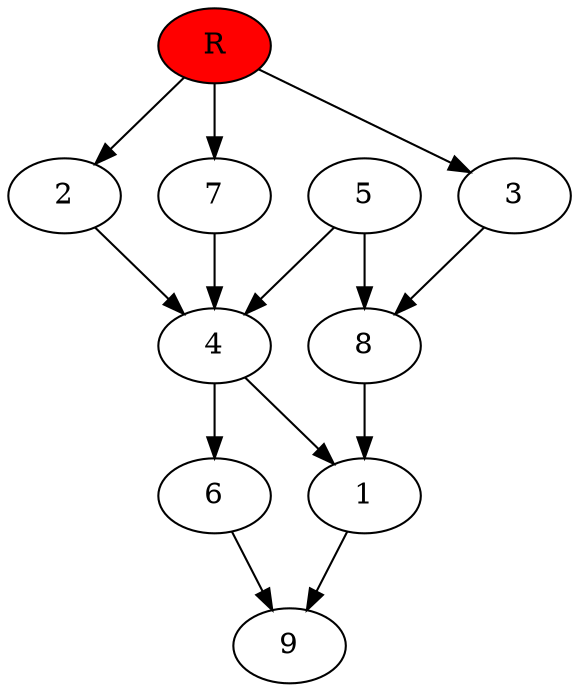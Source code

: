 digraph prb26365 {
	1
	2
	3
	4
	5
	6
	7
	8
	R [fillcolor="#ff0000" style=filled]
	1 -> 9
	2 -> 4
	3 -> 8
	4 -> 1
	4 -> 6
	5 -> 4
	5 -> 8
	6 -> 9
	7 -> 4
	8 -> 1
	R -> 2
	R -> 3
	R -> 7
}
